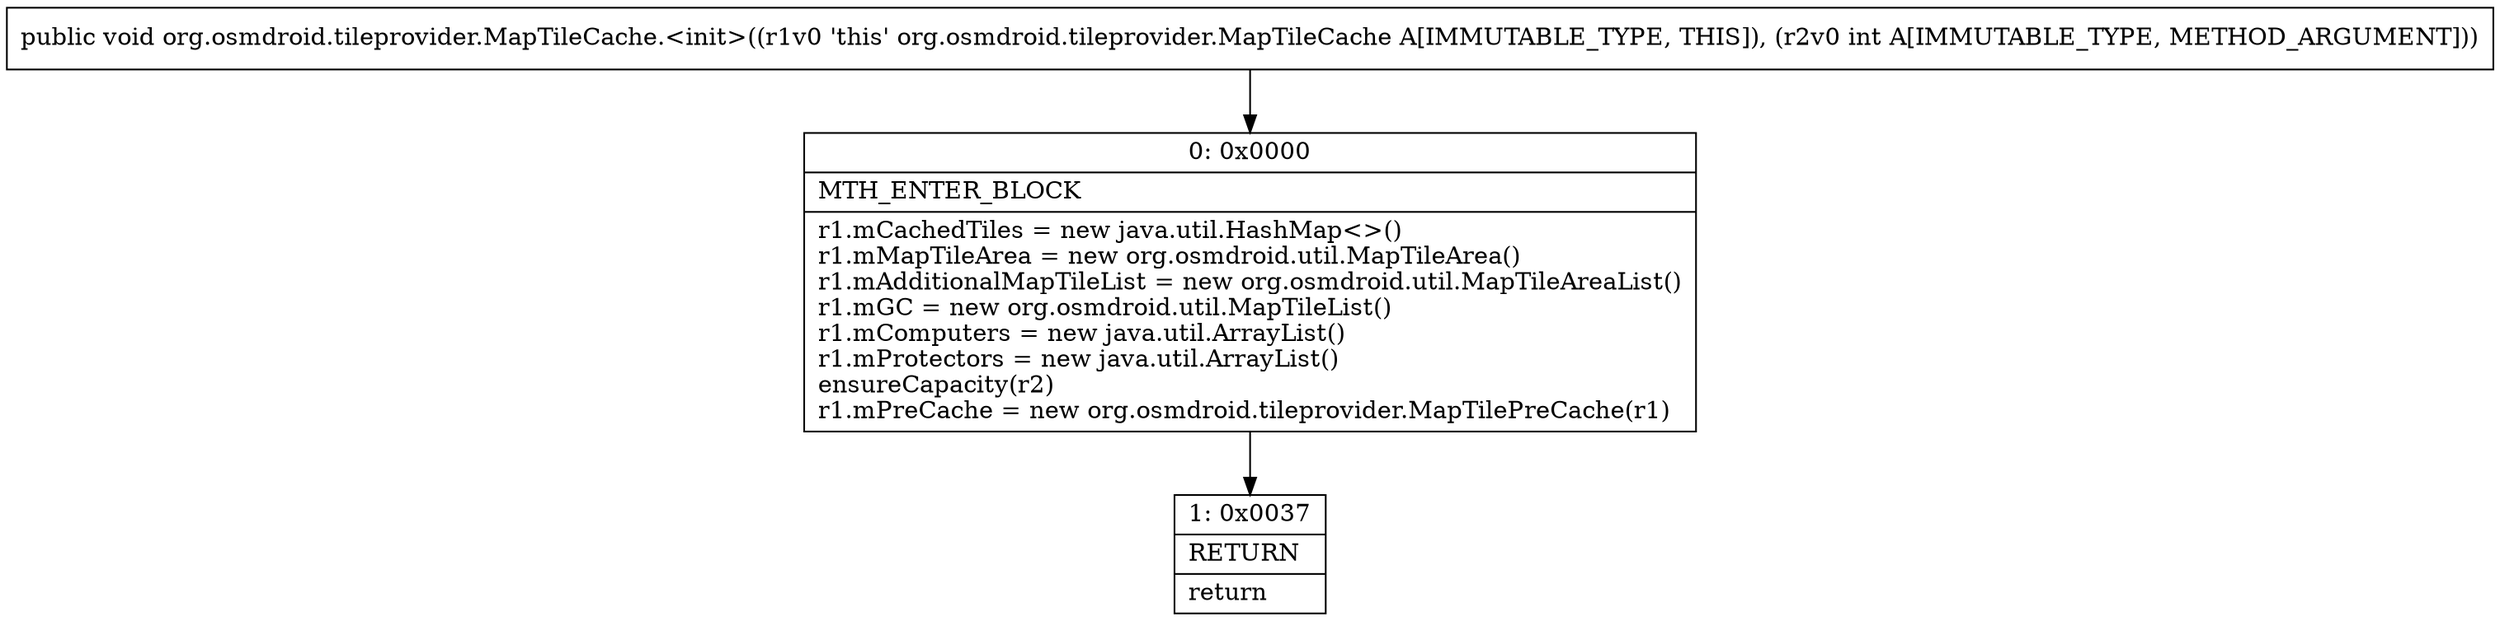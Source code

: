 digraph "CFG fororg.osmdroid.tileprovider.MapTileCache.\<init\>(I)V" {
Node_0 [shape=record,label="{0\:\ 0x0000|MTH_ENTER_BLOCK\l|r1.mCachedTiles = new java.util.HashMap\<\>()\lr1.mMapTileArea = new org.osmdroid.util.MapTileArea()\lr1.mAdditionalMapTileList = new org.osmdroid.util.MapTileAreaList()\lr1.mGC = new org.osmdroid.util.MapTileList()\lr1.mComputers = new java.util.ArrayList()\lr1.mProtectors = new java.util.ArrayList()\lensureCapacity(r2)\lr1.mPreCache = new org.osmdroid.tileprovider.MapTilePreCache(r1)\l}"];
Node_1 [shape=record,label="{1\:\ 0x0037|RETURN\l|return\l}"];
MethodNode[shape=record,label="{public void org.osmdroid.tileprovider.MapTileCache.\<init\>((r1v0 'this' org.osmdroid.tileprovider.MapTileCache A[IMMUTABLE_TYPE, THIS]), (r2v0 int A[IMMUTABLE_TYPE, METHOD_ARGUMENT])) }"];
MethodNode -> Node_0;
Node_0 -> Node_1;
}

